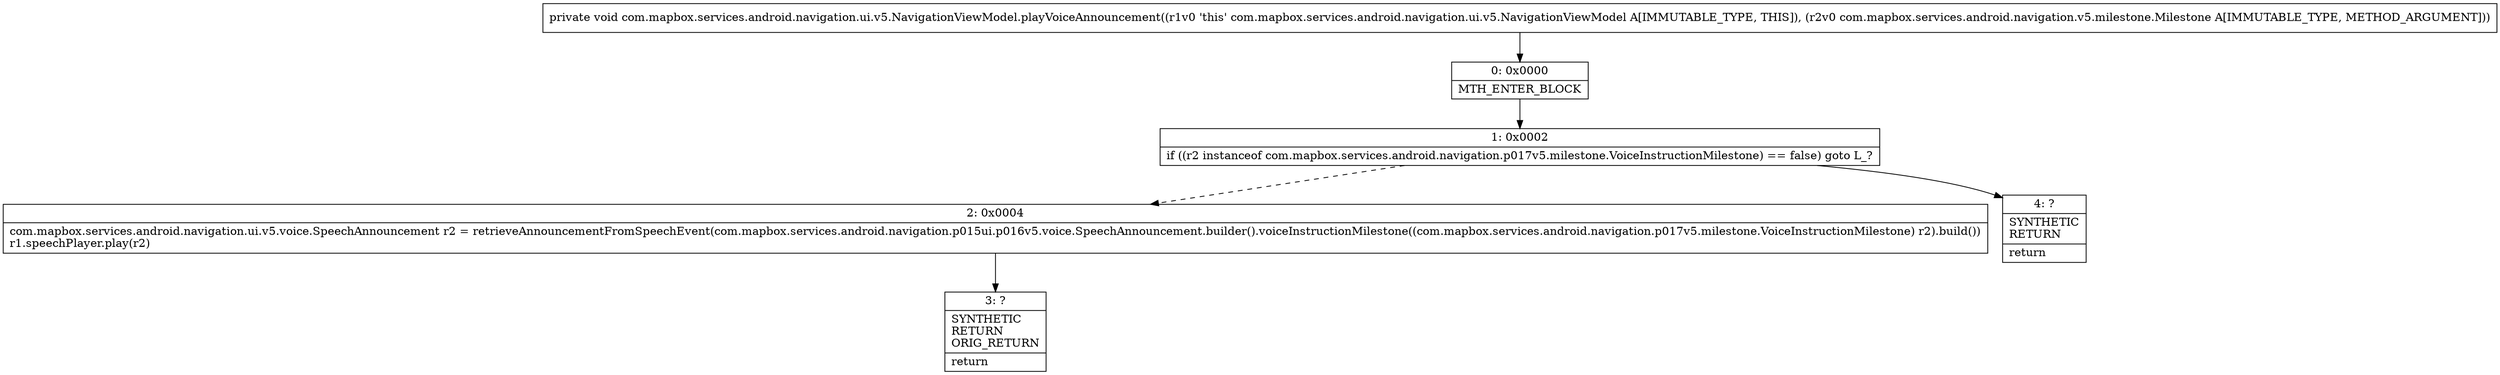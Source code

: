 digraph "CFG forcom.mapbox.services.android.navigation.ui.v5.NavigationViewModel.playVoiceAnnouncement(Lcom\/mapbox\/services\/android\/navigation\/v5\/milestone\/Milestone;)V" {
Node_0 [shape=record,label="{0\:\ 0x0000|MTH_ENTER_BLOCK\l}"];
Node_1 [shape=record,label="{1\:\ 0x0002|if ((r2 instanceof com.mapbox.services.android.navigation.p017v5.milestone.VoiceInstructionMilestone) == false) goto L_?\l}"];
Node_2 [shape=record,label="{2\:\ 0x0004|com.mapbox.services.android.navigation.ui.v5.voice.SpeechAnnouncement r2 = retrieveAnnouncementFromSpeechEvent(com.mapbox.services.android.navigation.p015ui.p016v5.voice.SpeechAnnouncement.builder().voiceInstructionMilestone((com.mapbox.services.android.navigation.p017v5.milestone.VoiceInstructionMilestone) r2).build())\lr1.speechPlayer.play(r2)\l}"];
Node_3 [shape=record,label="{3\:\ ?|SYNTHETIC\lRETURN\lORIG_RETURN\l|return\l}"];
Node_4 [shape=record,label="{4\:\ ?|SYNTHETIC\lRETURN\l|return\l}"];
MethodNode[shape=record,label="{private void com.mapbox.services.android.navigation.ui.v5.NavigationViewModel.playVoiceAnnouncement((r1v0 'this' com.mapbox.services.android.navigation.ui.v5.NavigationViewModel A[IMMUTABLE_TYPE, THIS]), (r2v0 com.mapbox.services.android.navigation.v5.milestone.Milestone A[IMMUTABLE_TYPE, METHOD_ARGUMENT])) }"];
MethodNode -> Node_0;
Node_0 -> Node_1;
Node_1 -> Node_2[style=dashed];
Node_1 -> Node_4;
Node_2 -> Node_3;
}

